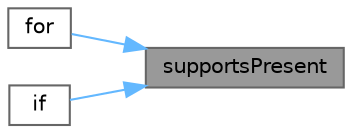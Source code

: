 digraph "supportsPresent"
{
 // LATEX_PDF_SIZE
  bgcolor="transparent";
  edge [fontname=Helvetica,fontsize=10,labelfontname=Helvetica,labelfontsize=10];
  node [fontname=Helvetica,fontsize=10,shape=box,height=0.2,width=0.4];
  rankdir="RL";
  Node1 [id="Node000001",label="supportsPresent",height=0.2,width=0.4,color="gray40", fillcolor="grey60", style="filled", fontcolor="black",tooltip=" "];
  Node1 -> Node2 [id="edge1_Node000001_Node000002",dir="back",color="steelblue1",style="solid",tooltip=" "];
  Node2 [id="Node000002",label="for",height=0.2,width=0.4,color="grey40", fillcolor="white", style="filled",URL="$_vulkan_swap_chain_8cpp.html#a20aa9ef9fb30f166cc8967396dea0102",tooltip=" "];
  Node1 -> Node3 [id="edge2_Node000001_Node000003",dir="back",color="steelblue1",style="solid",tooltip=" "];
  Node3 [id="Node000003",label="if",height=0.2,width=0.4,color="grey40", fillcolor="white", style="filled",URL="$_vulkan_swap_chain_8cpp.html#a6a5915c475b9108c7d7b3984e8b4c244",tooltip=" "];
}
